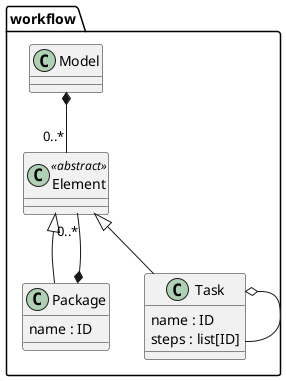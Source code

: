 @startuml
set namespaceSeparator .


class workflow.Model  {
}


class workflow.Element <<abstract>> {
}


class workflow.Package  {
  name : ID
}


class workflow.Task  {
  name : ID
  steps : list[ID]
}


workflow.Model *-- "0..*" workflow.Element
workflow.Element <|-- workflow.Package
workflow.Element <|-- workflow.Task
workflow.Package *-- "0..*" workflow.Element
workflow.Task o-- workflow.Task
@enduml
